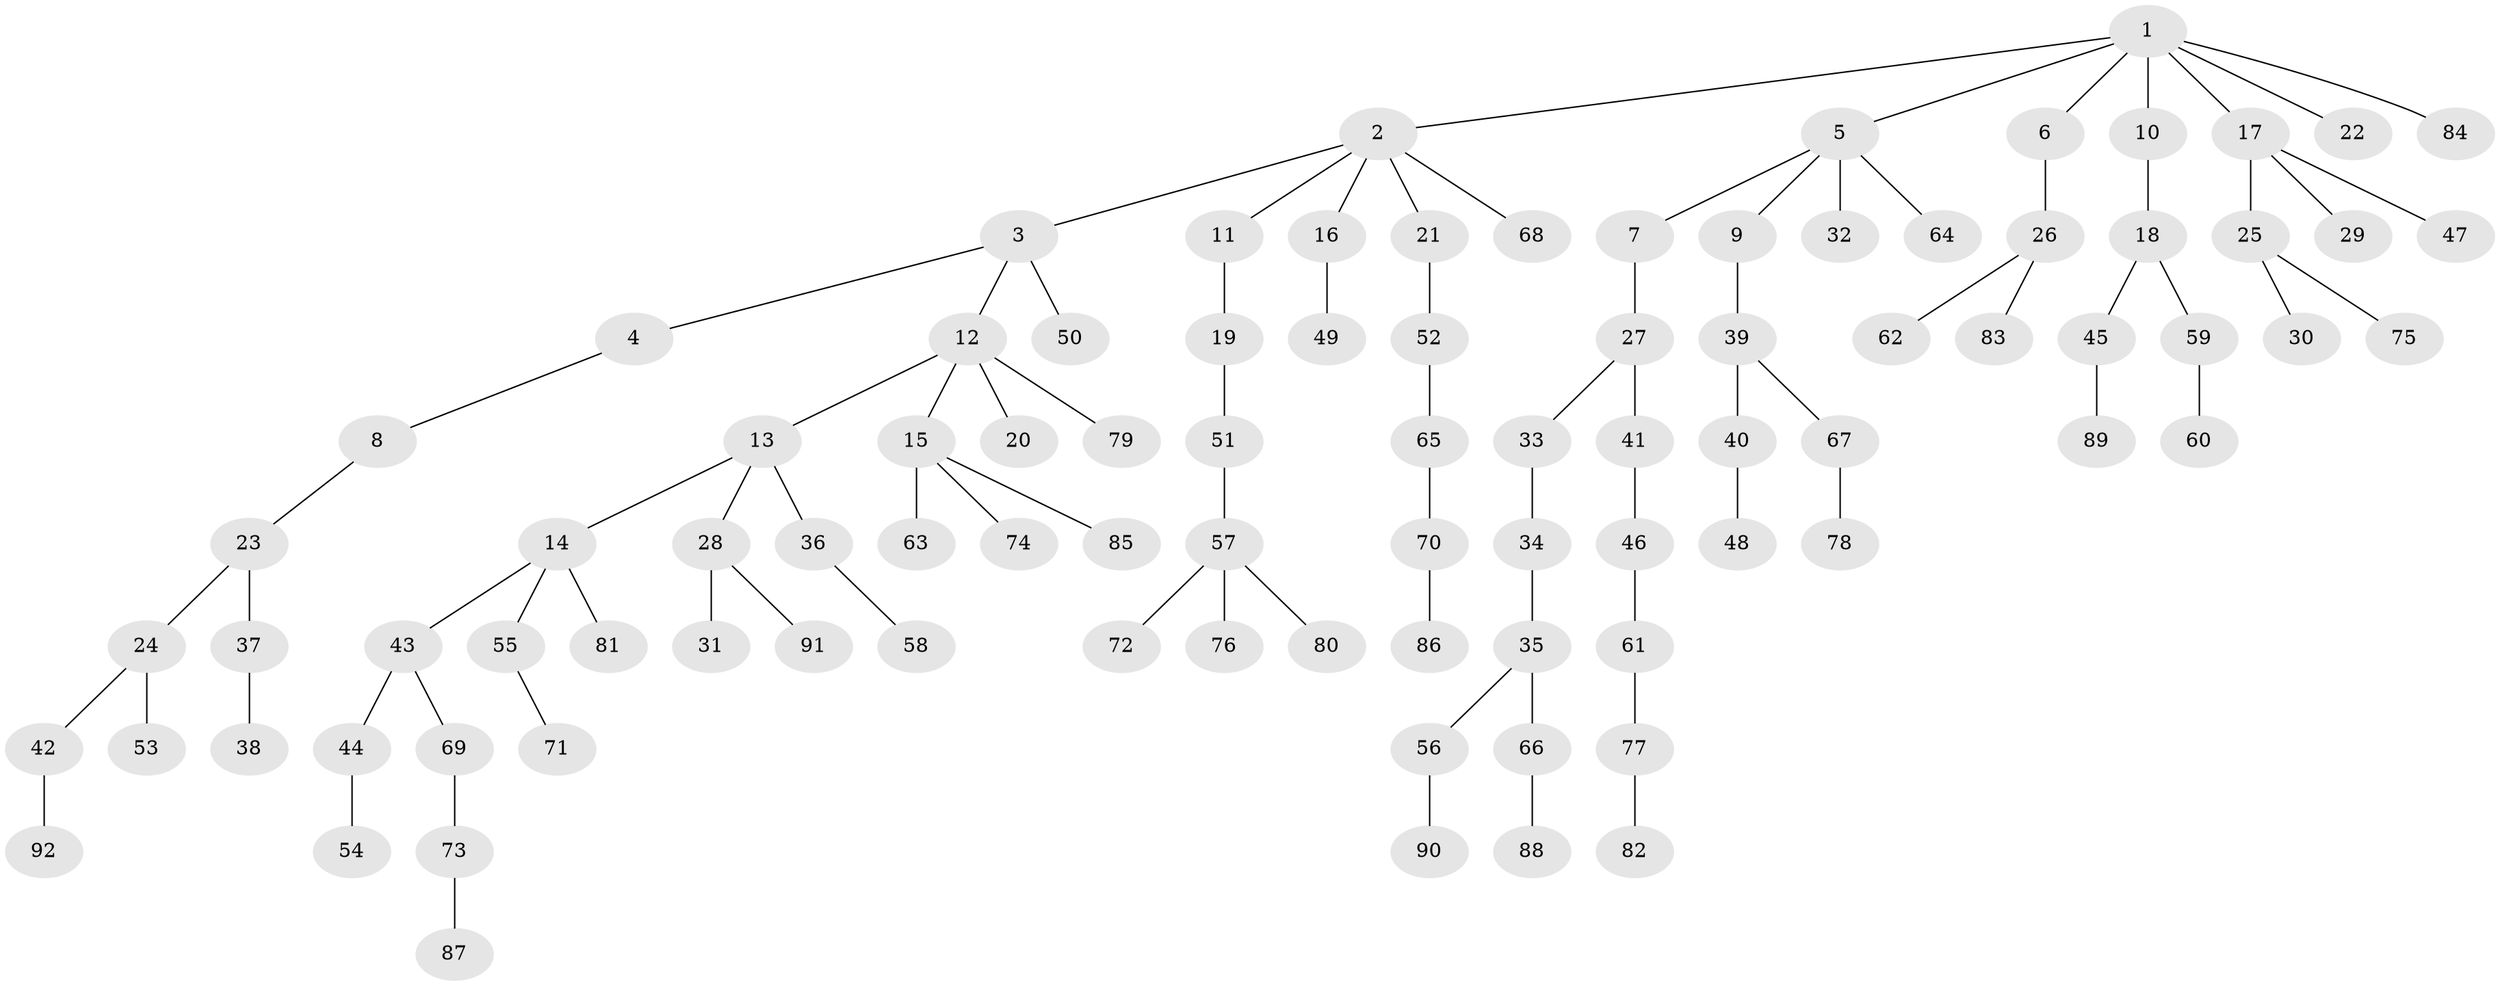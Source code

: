 // original degree distribution, {8: 0.007633587786259542, 1: 0.4961832061068702, 7: 0.007633587786259542, 4: 0.07633587786259542, 3: 0.16030534351145037, 6: 0.015267175572519083, 2: 0.22900763358778625, 5: 0.007633587786259542}
// Generated by graph-tools (version 1.1) at 2025/51/03/04/25 22:51:49]
// undirected, 92 vertices, 91 edges
graph export_dot {
  node [color=gray90,style=filled];
  1;
  2;
  3;
  4;
  5;
  6;
  7;
  8;
  9;
  10;
  11;
  12;
  13;
  14;
  15;
  16;
  17;
  18;
  19;
  20;
  21;
  22;
  23;
  24;
  25;
  26;
  27;
  28;
  29;
  30;
  31;
  32;
  33;
  34;
  35;
  36;
  37;
  38;
  39;
  40;
  41;
  42;
  43;
  44;
  45;
  46;
  47;
  48;
  49;
  50;
  51;
  52;
  53;
  54;
  55;
  56;
  57;
  58;
  59;
  60;
  61;
  62;
  63;
  64;
  65;
  66;
  67;
  68;
  69;
  70;
  71;
  72;
  73;
  74;
  75;
  76;
  77;
  78;
  79;
  80;
  81;
  82;
  83;
  84;
  85;
  86;
  87;
  88;
  89;
  90;
  91;
  92;
  1 -- 2 [weight=1.0];
  1 -- 5 [weight=1.0];
  1 -- 6 [weight=1.0];
  1 -- 10 [weight=1.0];
  1 -- 17 [weight=1.0];
  1 -- 22 [weight=1.0];
  1 -- 84 [weight=1.0];
  2 -- 3 [weight=1.0];
  2 -- 11 [weight=1.0];
  2 -- 16 [weight=1.0];
  2 -- 21 [weight=1.0];
  2 -- 68 [weight=1.0];
  3 -- 4 [weight=1.0];
  3 -- 12 [weight=1.0];
  3 -- 50 [weight=1.0];
  4 -- 8 [weight=1.0];
  5 -- 7 [weight=1.0];
  5 -- 9 [weight=1.0];
  5 -- 32 [weight=1.0];
  5 -- 64 [weight=1.0];
  6 -- 26 [weight=1.0];
  7 -- 27 [weight=1.0];
  8 -- 23 [weight=1.0];
  9 -- 39 [weight=1.0];
  10 -- 18 [weight=1.0];
  11 -- 19 [weight=1.0];
  12 -- 13 [weight=1.0];
  12 -- 15 [weight=1.0];
  12 -- 20 [weight=1.0];
  12 -- 79 [weight=1.0];
  13 -- 14 [weight=1.0];
  13 -- 28 [weight=1.0];
  13 -- 36 [weight=1.0];
  14 -- 43 [weight=1.0];
  14 -- 55 [weight=1.0];
  14 -- 81 [weight=1.0];
  15 -- 63 [weight=1.0];
  15 -- 74 [weight=1.0];
  15 -- 85 [weight=1.0];
  16 -- 49 [weight=1.0];
  17 -- 25 [weight=1.0];
  17 -- 29 [weight=1.0];
  17 -- 47 [weight=1.0];
  18 -- 45 [weight=1.0];
  18 -- 59 [weight=1.0];
  19 -- 51 [weight=1.0];
  21 -- 52 [weight=1.0];
  23 -- 24 [weight=1.0];
  23 -- 37 [weight=1.0];
  24 -- 42 [weight=1.0];
  24 -- 53 [weight=1.0];
  25 -- 30 [weight=1.0];
  25 -- 75 [weight=1.0];
  26 -- 62 [weight=1.0];
  26 -- 83 [weight=1.0];
  27 -- 33 [weight=1.0];
  27 -- 41 [weight=1.0];
  28 -- 31 [weight=1.0];
  28 -- 91 [weight=1.0];
  33 -- 34 [weight=1.0];
  34 -- 35 [weight=1.0];
  35 -- 56 [weight=1.0];
  35 -- 66 [weight=1.0];
  36 -- 58 [weight=1.0];
  37 -- 38 [weight=1.0];
  39 -- 40 [weight=1.0];
  39 -- 67 [weight=1.0];
  40 -- 48 [weight=1.0];
  41 -- 46 [weight=1.0];
  42 -- 92 [weight=1.0];
  43 -- 44 [weight=1.0];
  43 -- 69 [weight=1.0];
  44 -- 54 [weight=1.0];
  45 -- 89 [weight=1.0];
  46 -- 61 [weight=1.0];
  51 -- 57 [weight=1.0];
  52 -- 65 [weight=1.0];
  55 -- 71 [weight=1.0];
  56 -- 90 [weight=1.0];
  57 -- 72 [weight=1.0];
  57 -- 76 [weight=1.0];
  57 -- 80 [weight=1.0];
  59 -- 60 [weight=1.0];
  61 -- 77 [weight=1.0];
  65 -- 70 [weight=1.0];
  66 -- 88 [weight=1.0];
  67 -- 78 [weight=1.0];
  69 -- 73 [weight=1.0];
  70 -- 86 [weight=1.0];
  73 -- 87 [weight=1.0];
  77 -- 82 [weight=1.0];
}
